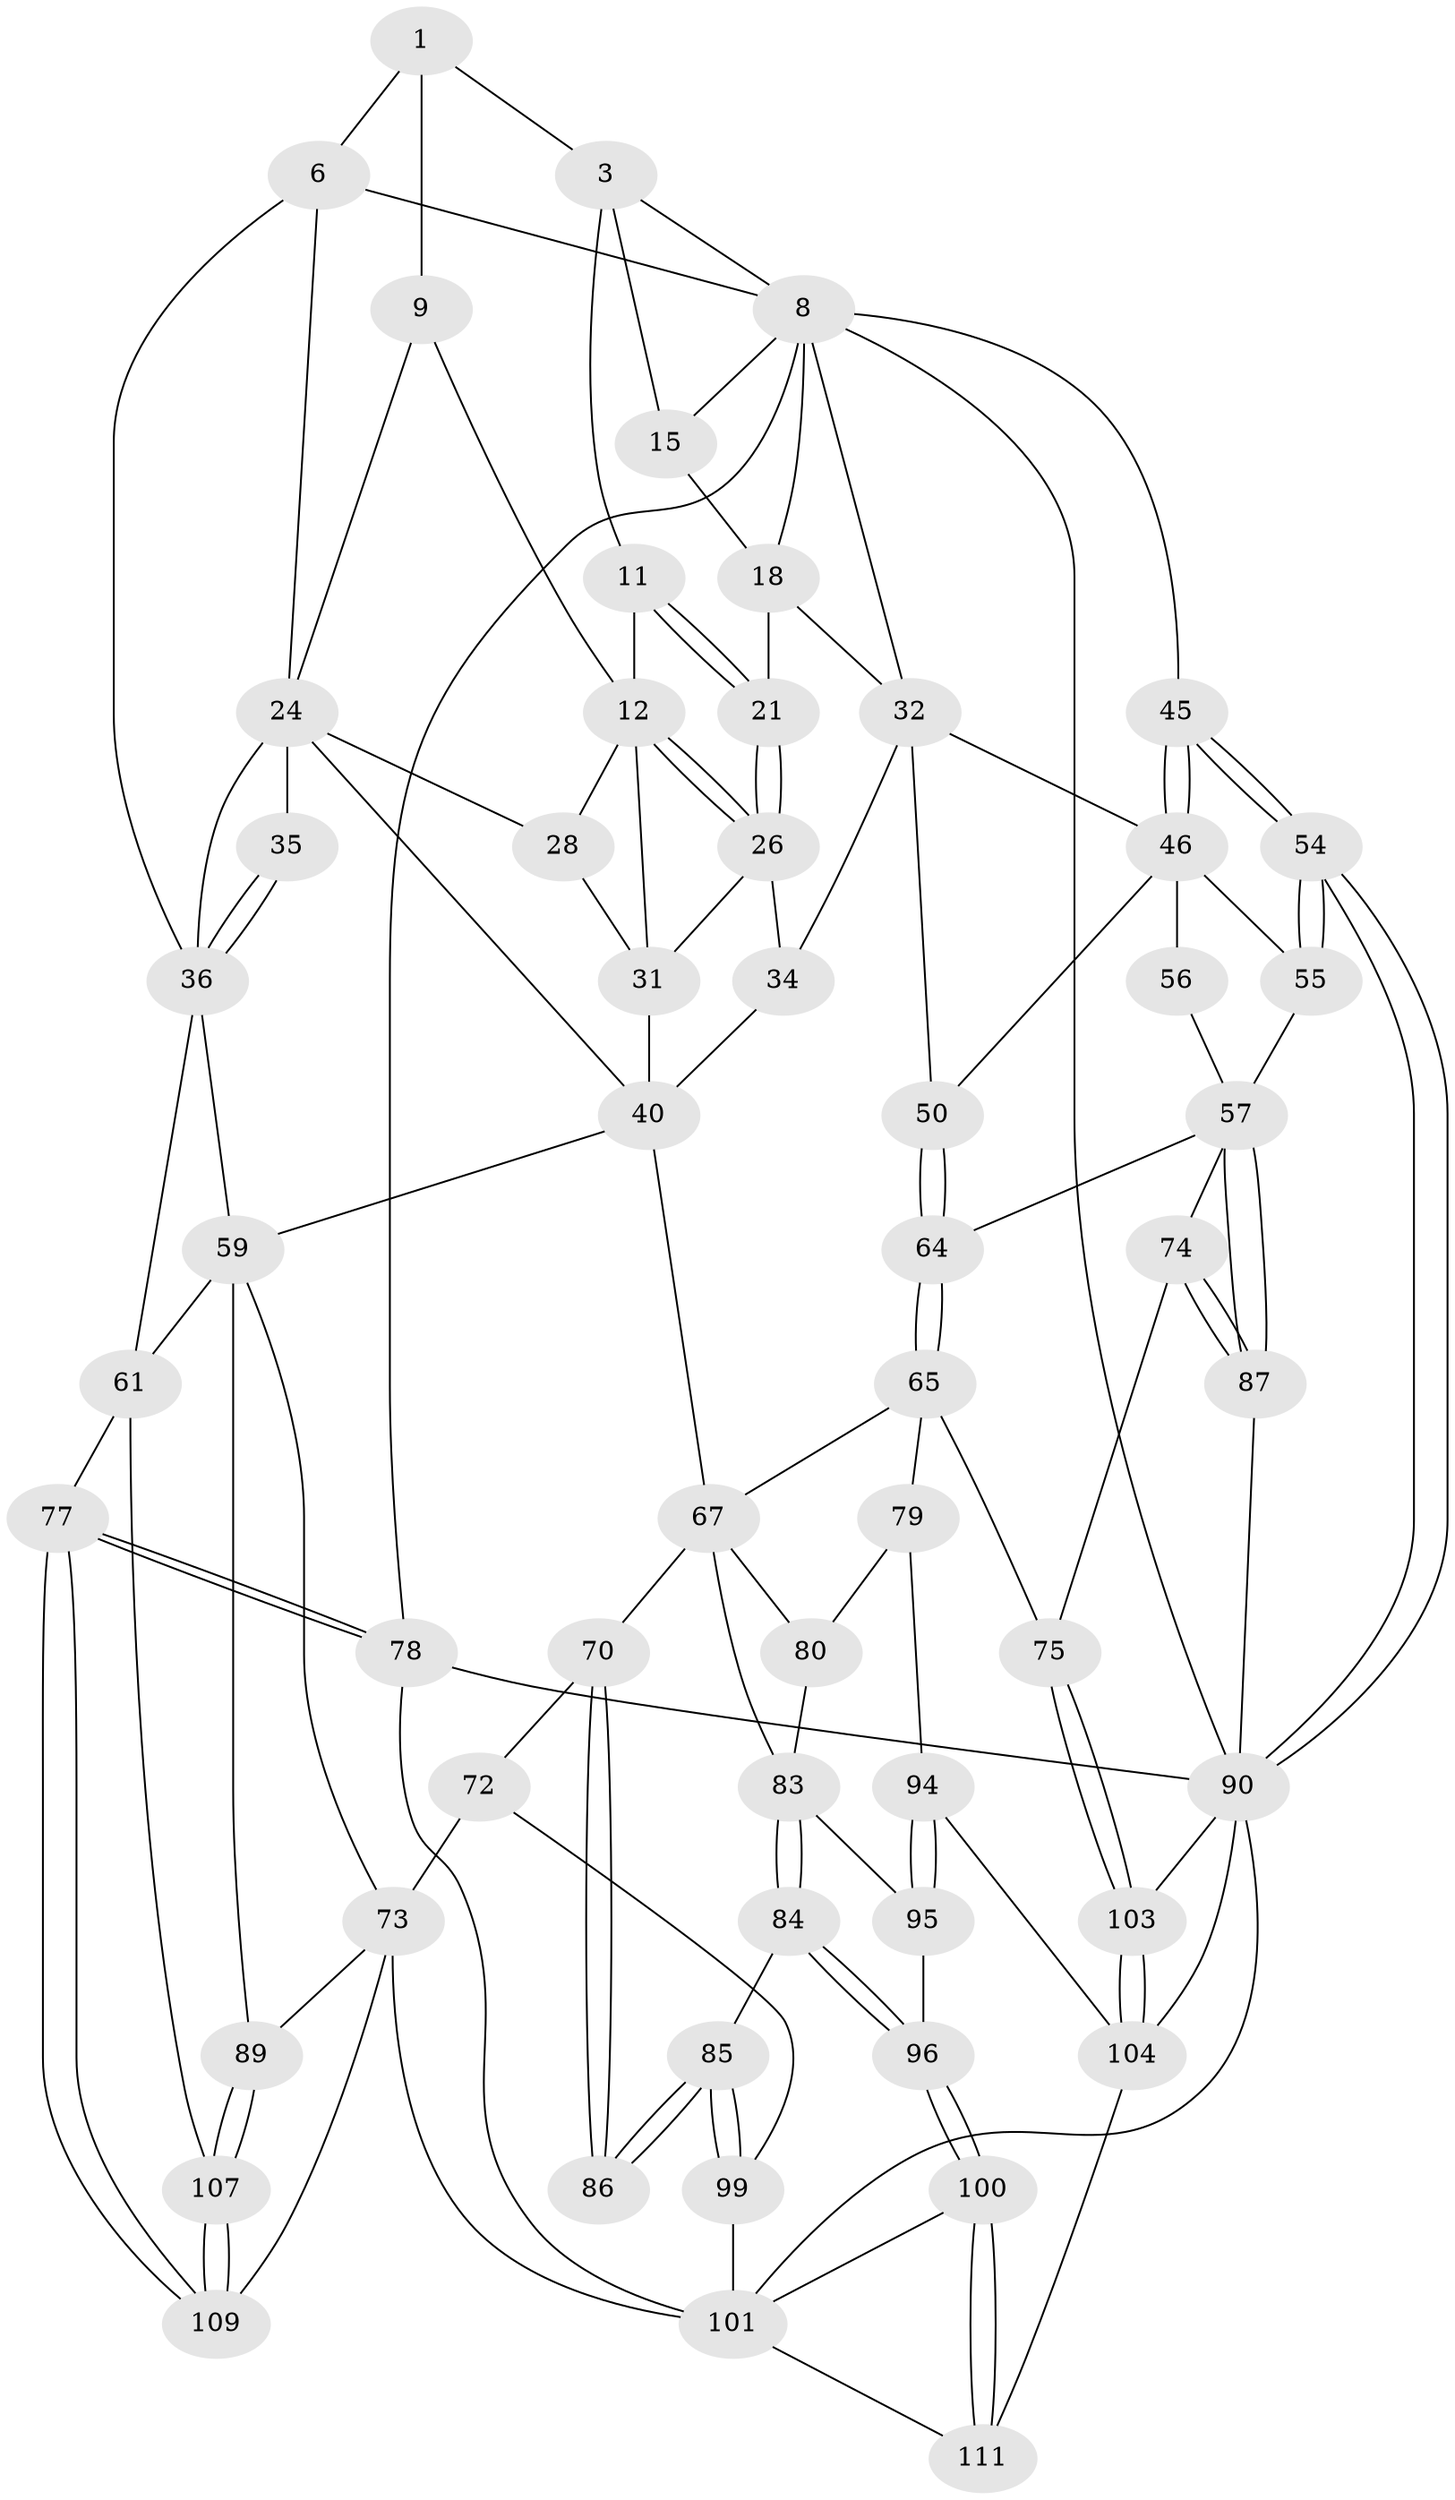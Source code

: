 // original degree distribution, {3: 0.017241379310344827, 4: 0.23275862068965517, 5: 0.5344827586206896, 6: 0.21551724137931033}
// Generated by graph-tools (version 1.1) at 2025/27/03/15/25 16:27:58]
// undirected, 58 vertices, 133 edges
graph export_dot {
graph [start="1"]
  node [color=gray90,style=filled];
  1 [pos="+0.15991942822874922+0.025908843003342702",super="+5+2"];
  3 [pos="+0.36727199044108483+0",super="+4+10"];
  6 [pos="+0.023310833055381758+0.11506105134851553",super="+7"];
  8 [pos="+0+0",super="+17"];
  9 [pos="+0.20734924444862826+0.11856740532813569",super="+14"];
  11 [pos="+0.4131001424835536+0.03704569933133334"];
  12 [pos="+0.3940062957569571+0.07117113414273547",super="+13"];
  15 [pos="+0.6049857928288804+0",super="+16"];
  18 [pos="+0.8635471135811695+0.06227966868619116",super="+19"];
  21 [pos="+0.5760815501241275+0.21428281592101672"];
  24 [pos="+0.1697954782953365+0.2628395782575705",super="+25+29"];
  26 [pos="+0.4966712768443873+0.29802519993704696",super="+30"];
  28 [pos="+0.28055882069680443+0.3051960359969571"];
  31 [pos="+0.45521844028672853+0.328589548767712",super="+39"];
  32 [pos="+0.7598204068149071+0.30134668068939763",super="+43+33"];
  34 [pos="+0.5195904452076997+0.454793125455194"];
  35 [pos="+0.045128189544148246+0.36136918313173017"];
  36 [pos="+0.002001878570036992+0.40489004287191804",super="+51+37"];
  40 [pos="+0.3835388377696004+0.5150731927394689",super="+44+41"];
  45 [pos="+1+0.5244295633218676"];
  46 [pos="+1+0.4960167670512018",super="+52+47"];
  50 [pos="+0.7403199786300013+0.5179571220335082"];
  54 [pos="+1+0.6793399196709426"];
  55 [pos="+1+0.6715007810820333"];
  56 [pos="+0.9071593512067592+0.6529832060399626"];
  57 [pos="+0.915720040260561+0.6847077293458841",super="+58"];
  59 [pos="+0.1118981544364113+0.6019012855939428",super="+60+63"];
  61 [pos="+0+0.6744569227766292",super="+62"];
  64 [pos="+0.7408217006959645+0.5272920555212954"];
  65 [pos="+0.6365449104205756+0.6765061982765033",super="+76+66"];
  67 [pos="+0.4797787624336921+0.5794373274808441",super="+69"];
  70 [pos="+0.45951859211874796+0.6594995347691672",super="+71"];
  72 [pos="+0.28589255041975+0.7231674409614812",super="+97"];
  73 [pos="+0.25786740733134655+0.6842443015914581",super="+88"];
  74 [pos="+0.7584922656604972+0.7362543129568152"];
  75 [pos="+0.7383676330247988+0.7497834567131278"];
  77 [pos="+0+1"];
  78 [pos="+0+1"];
  79 [pos="+0.5849252981383329+0.7325593817016498",super="+82"];
  80 [pos="+0.5282323715308614+0.7359161128400248"];
  83 [pos="+0.46298630285990583+0.7809267288417745",super="+93"];
  84 [pos="+0.4572617882201676+0.7865939002340813"];
  85 [pos="+0.4025266069659163+0.777934948908762"];
  86 [pos="+0.4006694256100913+0.7725365191291643"];
  87 [pos="+0.8735397912081161+0.7480931972746444"];
  89 [pos="+0.11874241609809506+0.7808540162671053"];
  90 [pos="+1+1",super="+91+92"];
  94 [pos="+0.6001887189100888+0.8578960397984785"];
  95 [pos="+0.5400656012439337+0.8183845669347001"];
  96 [pos="+0.48918558613643437+0.8303732948787699"];
  99 [pos="+0.3937033031688294+0.8187422388117819"];
  100 [pos="+0.44221510121069485+0.8829889370764382"];
  101 [pos="+0.4278387385503295+0.8856324818654152",super="+113+102"];
  103 [pos="+0.7555574582178822+0.8940255488719965",super="+106"];
  104 [pos="+0.6936937516600855+0.9694114326616191",super="+105"];
  107 [pos="+0.1034432203358633+0.8150691782302344"];
  109 [pos="+0.07255635178824733+0.8880645427595665"];
  111 [pos="+0.5305260162821597+0.9270195931914627"];
  1 -- 9 [weight=2];
  1 -- 6;
  1 -- 3;
  3 -- 8;
  3 -- 11;
  3 -- 15;
  6 -- 8;
  6 -- 36;
  6 -- 24;
  8 -- 78;
  8 -- 32;
  8 -- 18;
  8 -- 90;
  8 -- 45;
  8 -- 15;
  9 -- 24;
  9 -- 12;
  11 -- 12;
  11 -- 21;
  11 -- 21;
  12 -- 26;
  12 -- 26;
  12 -- 28;
  12 -- 31;
  15 -- 18 [weight=2];
  18 -- 32;
  18 -- 21;
  21 -- 26;
  21 -- 26;
  24 -- 35 [weight=2];
  24 -- 36;
  24 -- 28;
  24 -- 40;
  26 -- 34;
  26 -- 31;
  28 -- 31;
  31 -- 40;
  32 -- 46;
  32 -- 34;
  32 -- 50;
  34 -- 40;
  35 -- 36;
  35 -- 36;
  36 -- 59;
  36 -- 61;
  40 -- 67;
  40 -- 59;
  45 -- 46;
  45 -- 46;
  45 -- 54;
  45 -- 54;
  46 -- 55;
  46 -- 56 [weight=2];
  46 -- 50;
  50 -- 64;
  50 -- 64;
  54 -- 55;
  54 -- 55;
  54 -- 90;
  54 -- 90;
  55 -- 57;
  56 -- 57;
  57 -- 87;
  57 -- 87;
  57 -- 74;
  57 -- 64;
  59 -- 89;
  59 -- 61;
  59 -- 73;
  61 -- 107;
  61 -- 77;
  64 -- 65;
  64 -- 65;
  65 -- 75;
  65 -- 67;
  65 -- 79 [weight=2];
  67 -- 80;
  67 -- 83;
  67 -- 70;
  70 -- 86 [weight=2];
  70 -- 86;
  70 -- 72;
  72 -- 73 [weight=2];
  72 -- 99;
  73 -- 89;
  73 -- 101 [weight=2];
  73 -- 109;
  74 -- 75;
  74 -- 87;
  74 -- 87;
  75 -- 103;
  75 -- 103;
  77 -- 78;
  77 -- 78;
  77 -- 109;
  77 -- 109;
  78 -- 101;
  78 -- 90;
  79 -- 80;
  79 -- 94;
  80 -- 83;
  83 -- 84;
  83 -- 84;
  83 -- 95;
  84 -- 85;
  84 -- 96;
  84 -- 96;
  85 -- 86;
  85 -- 86;
  85 -- 99;
  85 -- 99;
  87 -- 90;
  89 -- 107;
  89 -- 107;
  90 -- 103 [weight=2];
  90 -- 101;
  90 -- 104;
  94 -- 95;
  94 -- 95;
  94 -- 104;
  95 -- 96;
  96 -- 100;
  96 -- 100;
  99 -- 101;
  100 -- 101;
  100 -- 111;
  100 -- 111;
  101 -- 111;
  103 -- 104;
  103 -- 104;
  104 -- 111;
  107 -- 109;
  107 -- 109;
}
